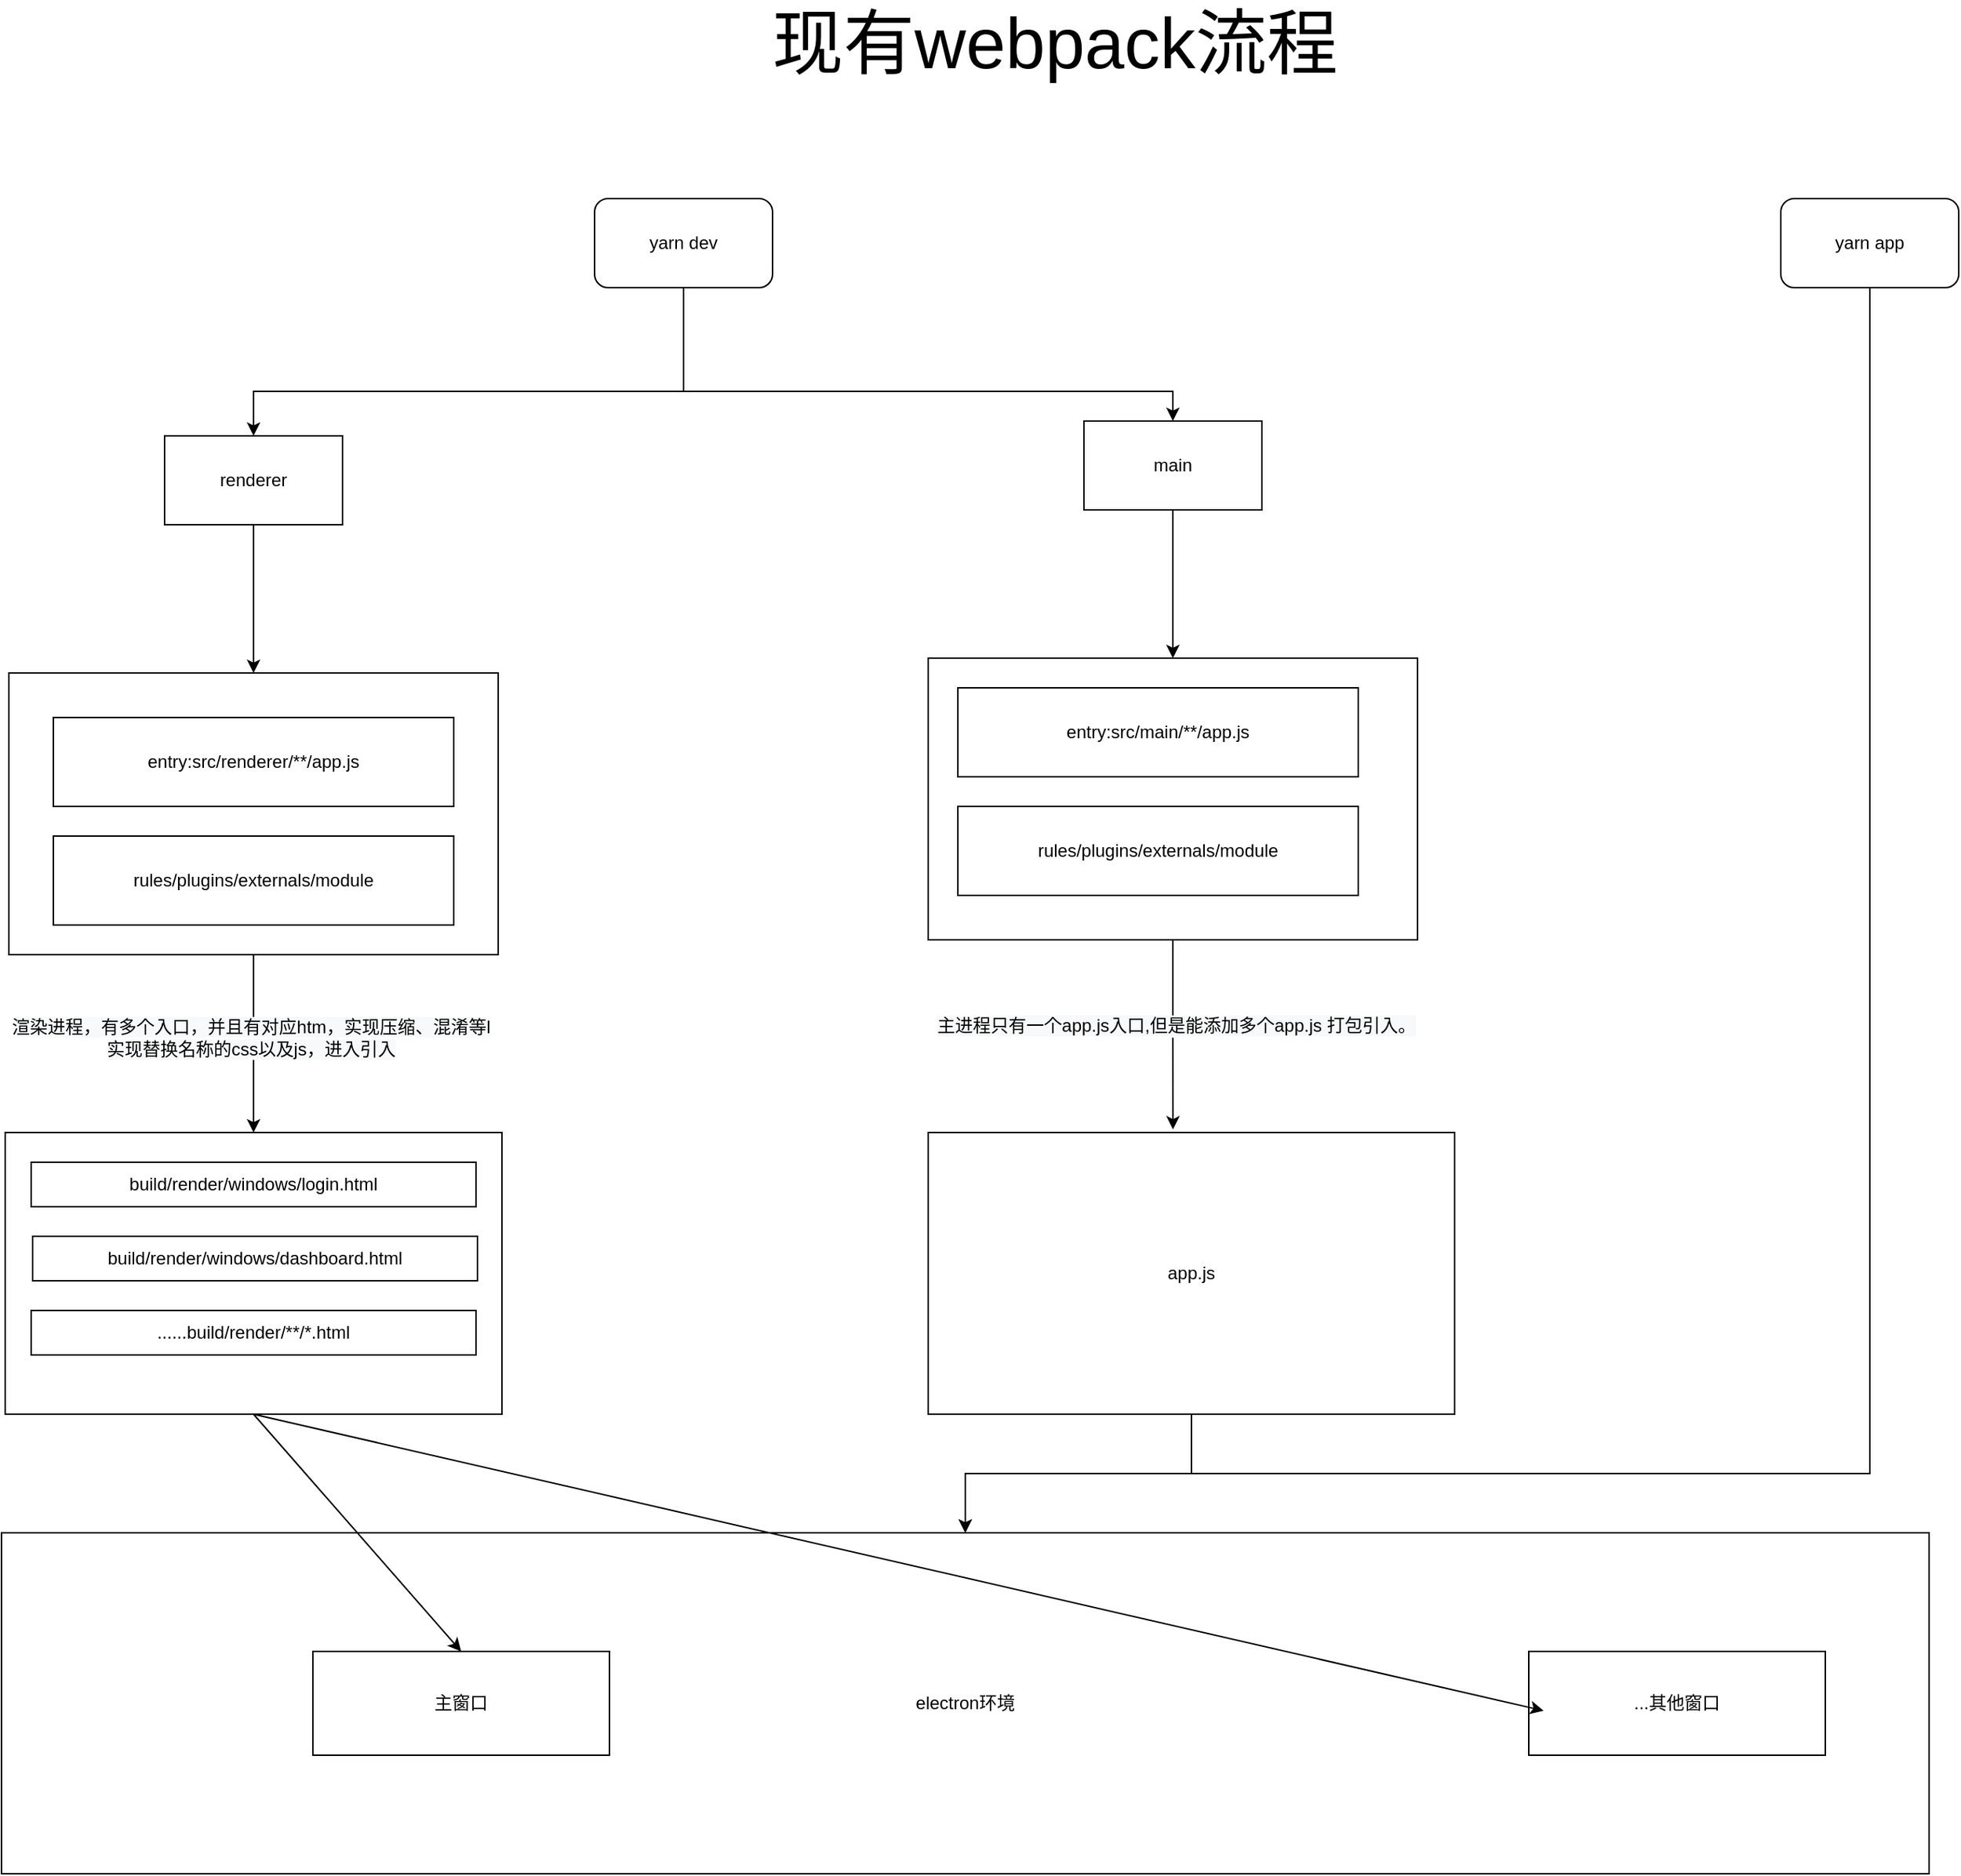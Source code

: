 <mxfile version="14.7.7" type="github">
  <diagram id="C5RBs43oDa-KdzZeNtuy" name="Page-1">
    <mxGraphModel dx="1426" dy="769" grid="1" gridSize="10" guides="1" tooltips="1" connect="1" arrows="1" fold="1" page="1" pageScale="1" pageWidth="3300" pageHeight="4681" math="0" shadow="0">
      <root>
        <mxCell id="WIyWlLk6GJQsqaUBKTNV-0" />
        <mxCell id="WIyWlLk6GJQsqaUBKTNV-1" parent="WIyWlLk6GJQsqaUBKTNV-0" />
        <mxCell id="o-zTbQR_hnsr74c10urs-8" style="edgeStyle=orthogonalEdgeStyle;rounded=0;orthogonalLoop=1;jettySize=auto;html=1;entryX=0.5;entryY=0;entryDx=0;entryDy=0;" edge="1" parent="WIyWlLk6GJQsqaUBKTNV-1" source="o-zTbQR_hnsr74c10urs-1" target="o-zTbQR_hnsr74c10urs-6">
          <mxGeometry relative="1" as="geometry">
            <Array as="points">
              <mxPoint x="1140" y="320" />
            </Array>
          </mxGeometry>
        </mxCell>
        <mxCell id="o-zTbQR_hnsr74c10urs-11" style="edgeStyle=orthogonalEdgeStyle;rounded=0;orthogonalLoop=1;jettySize=auto;html=1;entryX=0.5;entryY=0;entryDx=0;entryDy=0;" edge="1" parent="WIyWlLk6GJQsqaUBKTNV-1" source="o-zTbQR_hnsr74c10urs-1" target="o-zTbQR_hnsr74c10urs-7">
          <mxGeometry relative="1" as="geometry">
            <Array as="points">
              <mxPoint x="1140" y="320" />
              <mxPoint x="1470" y="320" />
            </Array>
          </mxGeometry>
        </mxCell>
        <mxCell id="o-zTbQR_hnsr74c10urs-1" value="yarn dev" style="rounded=1;whiteSpace=wrap;html=1;" vertex="1" parent="WIyWlLk6GJQsqaUBKTNV-1">
          <mxGeometry x="1080" y="190" width="120" height="60" as="geometry" />
        </mxCell>
        <mxCell id="o-zTbQR_hnsr74c10urs-2" value="&lt;font style=&quot;font-size: 48px&quot;&gt;现有webpack流程&lt;/font&gt;" style="text;html=1;align=center;verticalAlign=middle;resizable=0;points=[];autosize=1;strokeColor=none;" vertex="1" parent="WIyWlLk6GJQsqaUBKTNV-1">
          <mxGeometry x="1190" y="70" width="400" height="30" as="geometry" />
        </mxCell>
        <mxCell id="o-zTbQR_hnsr74c10urs-38" style="edgeStyle=orthogonalEdgeStyle;rounded=0;orthogonalLoop=1;jettySize=auto;html=1;entryX=0.5;entryY=0;entryDx=0;entryDy=0;" edge="1" parent="WIyWlLk6GJQsqaUBKTNV-1" source="o-zTbQR_hnsr74c10urs-5" target="o-zTbQR_hnsr74c10urs-37">
          <mxGeometry relative="1" as="geometry">
            <mxPoint x="1910" y="1080" as="targetPoint" />
            <Array as="points">
              <mxPoint x="1940" y="1050" />
              <mxPoint x="1330" y="1050" />
            </Array>
          </mxGeometry>
        </mxCell>
        <mxCell id="o-zTbQR_hnsr74c10urs-5" value="yarn app" style="rounded=1;whiteSpace=wrap;html=1;" vertex="1" parent="WIyWlLk6GJQsqaUBKTNV-1">
          <mxGeometry x="1880" y="190" width="120" height="60" as="geometry" />
        </mxCell>
        <mxCell id="o-zTbQR_hnsr74c10urs-15" style="edgeStyle=orthogonalEdgeStyle;rounded=0;orthogonalLoop=1;jettySize=auto;html=1;entryX=0.5;entryY=0;entryDx=0;entryDy=0;" edge="1" parent="WIyWlLk6GJQsqaUBKTNV-1" source="o-zTbQR_hnsr74c10urs-6" target="o-zTbQR_hnsr74c10urs-13">
          <mxGeometry relative="1" as="geometry" />
        </mxCell>
        <mxCell id="o-zTbQR_hnsr74c10urs-6" value="renderer" style="rounded=0;whiteSpace=wrap;html=1;" vertex="1" parent="WIyWlLk6GJQsqaUBKTNV-1">
          <mxGeometry x="790" y="350" width="120" height="60" as="geometry" />
        </mxCell>
        <mxCell id="o-zTbQR_hnsr74c10urs-21" style="edgeStyle=orthogonalEdgeStyle;rounded=0;orthogonalLoop=1;jettySize=auto;html=1;" edge="1" parent="WIyWlLk6GJQsqaUBKTNV-1" source="o-zTbQR_hnsr74c10urs-7" target="o-zTbQR_hnsr74c10urs-18">
          <mxGeometry relative="1" as="geometry" />
        </mxCell>
        <mxCell id="o-zTbQR_hnsr74c10urs-7" value="main" style="rounded=0;whiteSpace=wrap;html=1;" vertex="1" parent="WIyWlLk6GJQsqaUBKTNV-1">
          <mxGeometry x="1410" y="340" width="120" height="60" as="geometry" />
        </mxCell>
        <mxCell id="o-zTbQR_hnsr74c10urs-29" style="edgeStyle=orthogonalEdgeStyle;rounded=0;orthogonalLoop=1;jettySize=auto;html=1;entryX=0.5;entryY=0;entryDx=0;entryDy=0;" edge="1" parent="WIyWlLk6GJQsqaUBKTNV-1" source="o-zTbQR_hnsr74c10urs-13" target="o-zTbQR_hnsr74c10urs-28">
          <mxGeometry relative="1" as="geometry" />
        </mxCell>
        <mxCell id="o-zTbQR_hnsr74c10urs-33" value="&lt;span style=&quot;font-size: 12px ; background-color: rgb(248 , 249 , 250)&quot;&gt;渲染进程，有多个入口，并且有对应htm，实现压缩、混淆等l&lt;br&gt;实现替换名称的css以及js，进入引入&lt;br&gt;&lt;/span&gt;" style="edgeLabel;html=1;align=center;verticalAlign=middle;resizable=0;points=[];" vertex="1" connectable="0" parent="o-zTbQR_hnsr74c10urs-29">
          <mxGeometry x="-0.067" y="-2" relative="1" as="geometry">
            <mxPoint as="offset" />
          </mxGeometry>
        </mxCell>
        <mxCell id="o-zTbQR_hnsr74c10urs-13" value="" style="rounded=0;whiteSpace=wrap;html=1;" vertex="1" parent="WIyWlLk6GJQsqaUBKTNV-1">
          <mxGeometry x="685" y="510" width="330" height="190" as="geometry" />
        </mxCell>
        <mxCell id="o-zTbQR_hnsr74c10urs-16" value="rules/plugins/externals/module" style="rounded=0;whiteSpace=wrap;html=1;" vertex="1" parent="WIyWlLk6GJQsqaUBKTNV-1">
          <mxGeometry x="715" y="620" width="270" height="60" as="geometry" />
        </mxCell>
        <mxCell id="o-zTbQR_hnsr74c10urs-17" value="entry:src/renderer/**/app.js" style="rounded=0;whiteSpace=wrap;html=1;" vertex="1" parent="WIyWlLk6GJQsqaUBKTNV-1">
          <mxGeometry x="715" y="540" width="270" height="60" as="geometry" />
        </mxCell>
        <mxCell id="o-zTbQR_hnsr74c10urs-31" style="edgeStyle=orthogonalEdgeStyle;rounded=0;orthogonalLoop=1;jettySize=auto;html=1;entryX=0.465;entryY=-0.011;entryDx=0;entryDy=0;entryPerimeter=0;" edge="1" parent="WIyWlLk6GJQsqaUBKTNV-1" source="o-zTbQR_hnsr74c10urs-18" target="o-zTbQR_hnsr74c10urs-30">
          <mxGeometry relative="1" as="geometry" />
        </mxCell>
        <mxCell id="o-zTbQR_hnsr74c10urs-32" value="&lt;span style=&quot;font-size: 12px ; background-color: rgb(248 , 249 , 250)&quot;&gt;主进程只有一个app.js入口,但是能添加多个app.js 打包引入。&lt;/span&gt;" style="edgeLabel;html=1;align=center;verticalAlign=middle;resizable=0;points=[];" vertex="1" connectable="0" parent="o-zTbQR_hnsr74c10urs-31">
          <mxGeometry x="-0.109" y="2" relative="1" as="geometry">
            <mxPoint y="1" as="offset" />
          </mxGeometry>
        </mxCell>
        <mxCell id="o-zTbQR_hnsr74c10urs-18" value="" style="rounded=0;whiteSpace=wrap;html=1;" vertex="1" parent="WIyWlLk6GJQsqaUBKTNV-1">
          <mxGeometry x="1305" y="500" width="330" height="190" as="geometry" />
        </mxCell>
        <mxCell id="o-zTbQR_hnsr74c10urs-19" value="rules/plugins/externals/module" style="rounded=0;whiteSpace=wrap;html=1;" vertex="1" parent="WIyWlLk6GJQsqaUBKTNV-1">
          <mxGeometry x="1325" y="600" width="270" height="60" as="geometry" />
        </mxCell>
        <mxCell id="o-zTbQR_hnsr74c10urs-20" value="entry:src/main/**/app.js" style="rounded=0;whiteSpace=wrap;html=1;" vertex="1" parent="WIyWlLk6GJQsqaUBKTNV-1">
          <mxGeometry x="1325" y="520" width="270" height="60" as="geometry" />
        </mxCell>
        <mxCell id="o-zTbQR_hnsr74c10urs-28" value="" style="rounded=0;whiteSpace=wrap;html=1;" vertex="1" parent="WIyWlLk6GJQsqaUBKTNV-1">
          <mxGeometry x="682.5" y="820" width="335" height="190" as="geometry" />
        </mxCell>
        <mxCell id="o-zTbQR_hnsr74c10urs-39" style="edgeStyle=orthogonalEdgeStyle;rounded=0;orthogonalLoop=1;jettySize=auto;html=1;entryX=0.5;entryY=0;entryDx=0;entryDy=0;" edge="1" parent="WIyWlLk6GJQsqaUBKTNV-1" source="o-zTbQR_hnsr74c10urs-30" target="o-zTbQR_hnsr74c10urs-37">
          <mxGeometry relative="1" as="geometry" />
        </mxCell>
        <mxCell id="o-zTbQR_hnsr74c10urs-30" value="app.js&lt;br&gt;" style="rounded=0;whiteSpace=wrap;html=1;" vertex="1" parent="WIyWlLk6GJQsqaUBKTNV-1">
          <mxGeometry x="1305" y="820" width="355" height="190" as="geometry" />
        </mxCell>
        <mxCell id="o-zTbQR_hnsr74c10urs-34" value="&lt;span&gt;build/render/windows/login.html&lt;/span&gt;" style="rounded=0;whiteSpace=wrap;html=1;" vertex="1" parent="WIyWlLk6GJQsqaUBKTNV-1">
          <mxGeometry x="700" y="840" width="300" height="30" as="geometry" />
        </mxCell>
        <mxCell id="o-zTbQR_hnsr74c10urs-35" value="build/render/windows/dashboard.html" style="rounded=0;whiteSpace=wrap;html=1;" vertex="1" parent="WIyWlLk6GJQsqaUBKTNV-1">
          <mxGeometry x="701" y="890" width="300" height="30" as="geometry" />
        </mxCell>
        <mxCell id="o-zTbQR_hnsr74c10urs-36" value="......build/render/**/*.html" style="rounded=0;whiteSpace=wrap;html=1;" vertex="1" parent="WIyWlLk6GJQsqaUBKTNV-1">
          <mxGeometry x="700" y="940" width="300" height="30" as="geometry" />
        </mxCell>
        <mxCell id="o-zTbQR_hnsr74c10urs-37" value="electron环境" style="rounded=0;whiteSpace=wrap;html=1;" vertex="1" parent="WIyWlLk6GJQsqaUBKTNV-1">
          <mxGeometry x="680" y="1090" width="1300" height="230" as="geometry" />
        </mxCell>
        <mxCell id="o-zTbQR_hnsr74c10urs-40" value="主窗口" style="rounded=0;whiteSpace=wrap;html=1;" vertex="1" parent="WIyWlLk6GJQsqaUBKTNV-1">
          <mxGeometry x="890" y="1170" width="200" height="70" as="geometry" />
        </mxCell>
        <mxCell id="o-zTbQR_hnsr74c10urs-41" value="...其他窗口" style="rounded=0;whiteSpace=wrap;html=1;" vertex="1" parent="WIyWlLk6GJQsqaUBKTNV-1">
          <mxGeometry x="1710" y="1170" width="200" height="70" as="geometry" />
        </mxCell>
        <mxCell id="o-zTbQR_hnsr74c10urs-58" value="" style="endArrow=classic;html=1;entryX=0.5;entryY=0;entryDx=0;entryDy=0;exitX=0.5;exitY=1;exitDx=0;exitDy=0;" edge="1" parent="WIyWlLk6GJQsqaUBKTNV-1" source="o-zTbQR_hnsr74c10urs-28" target="o-zTbQR_hnsr74c10urs-40">
          <mxGeometry relative="1" as="geometry">
            <mxPoint x="890" y="1130" as="sourcePoint" />
            <mxPoint x="990" y="1130" as="targetPoint" />
            <Array as="points" />
          </mxGeometry>
        </mxCell>
        <mxCell id="o-zTbQR_hnsr74c10urs-67" value="" style="endArrow=classic;html=1;" edge="1" parent="WIyWlLk6GJQsqaUBKTNV-1">
          <mxGeometry relative="1" as="geometry">
            <mxPoint x="850" y="1010" as="sourcePoint" />
            <mxPoint x="1720" y="1210" as="targetPoint" />
          </mxGeometry>
        </mxCell>
      </root>
    </mxGraphModel>
  </diagram>
</mxfile>
